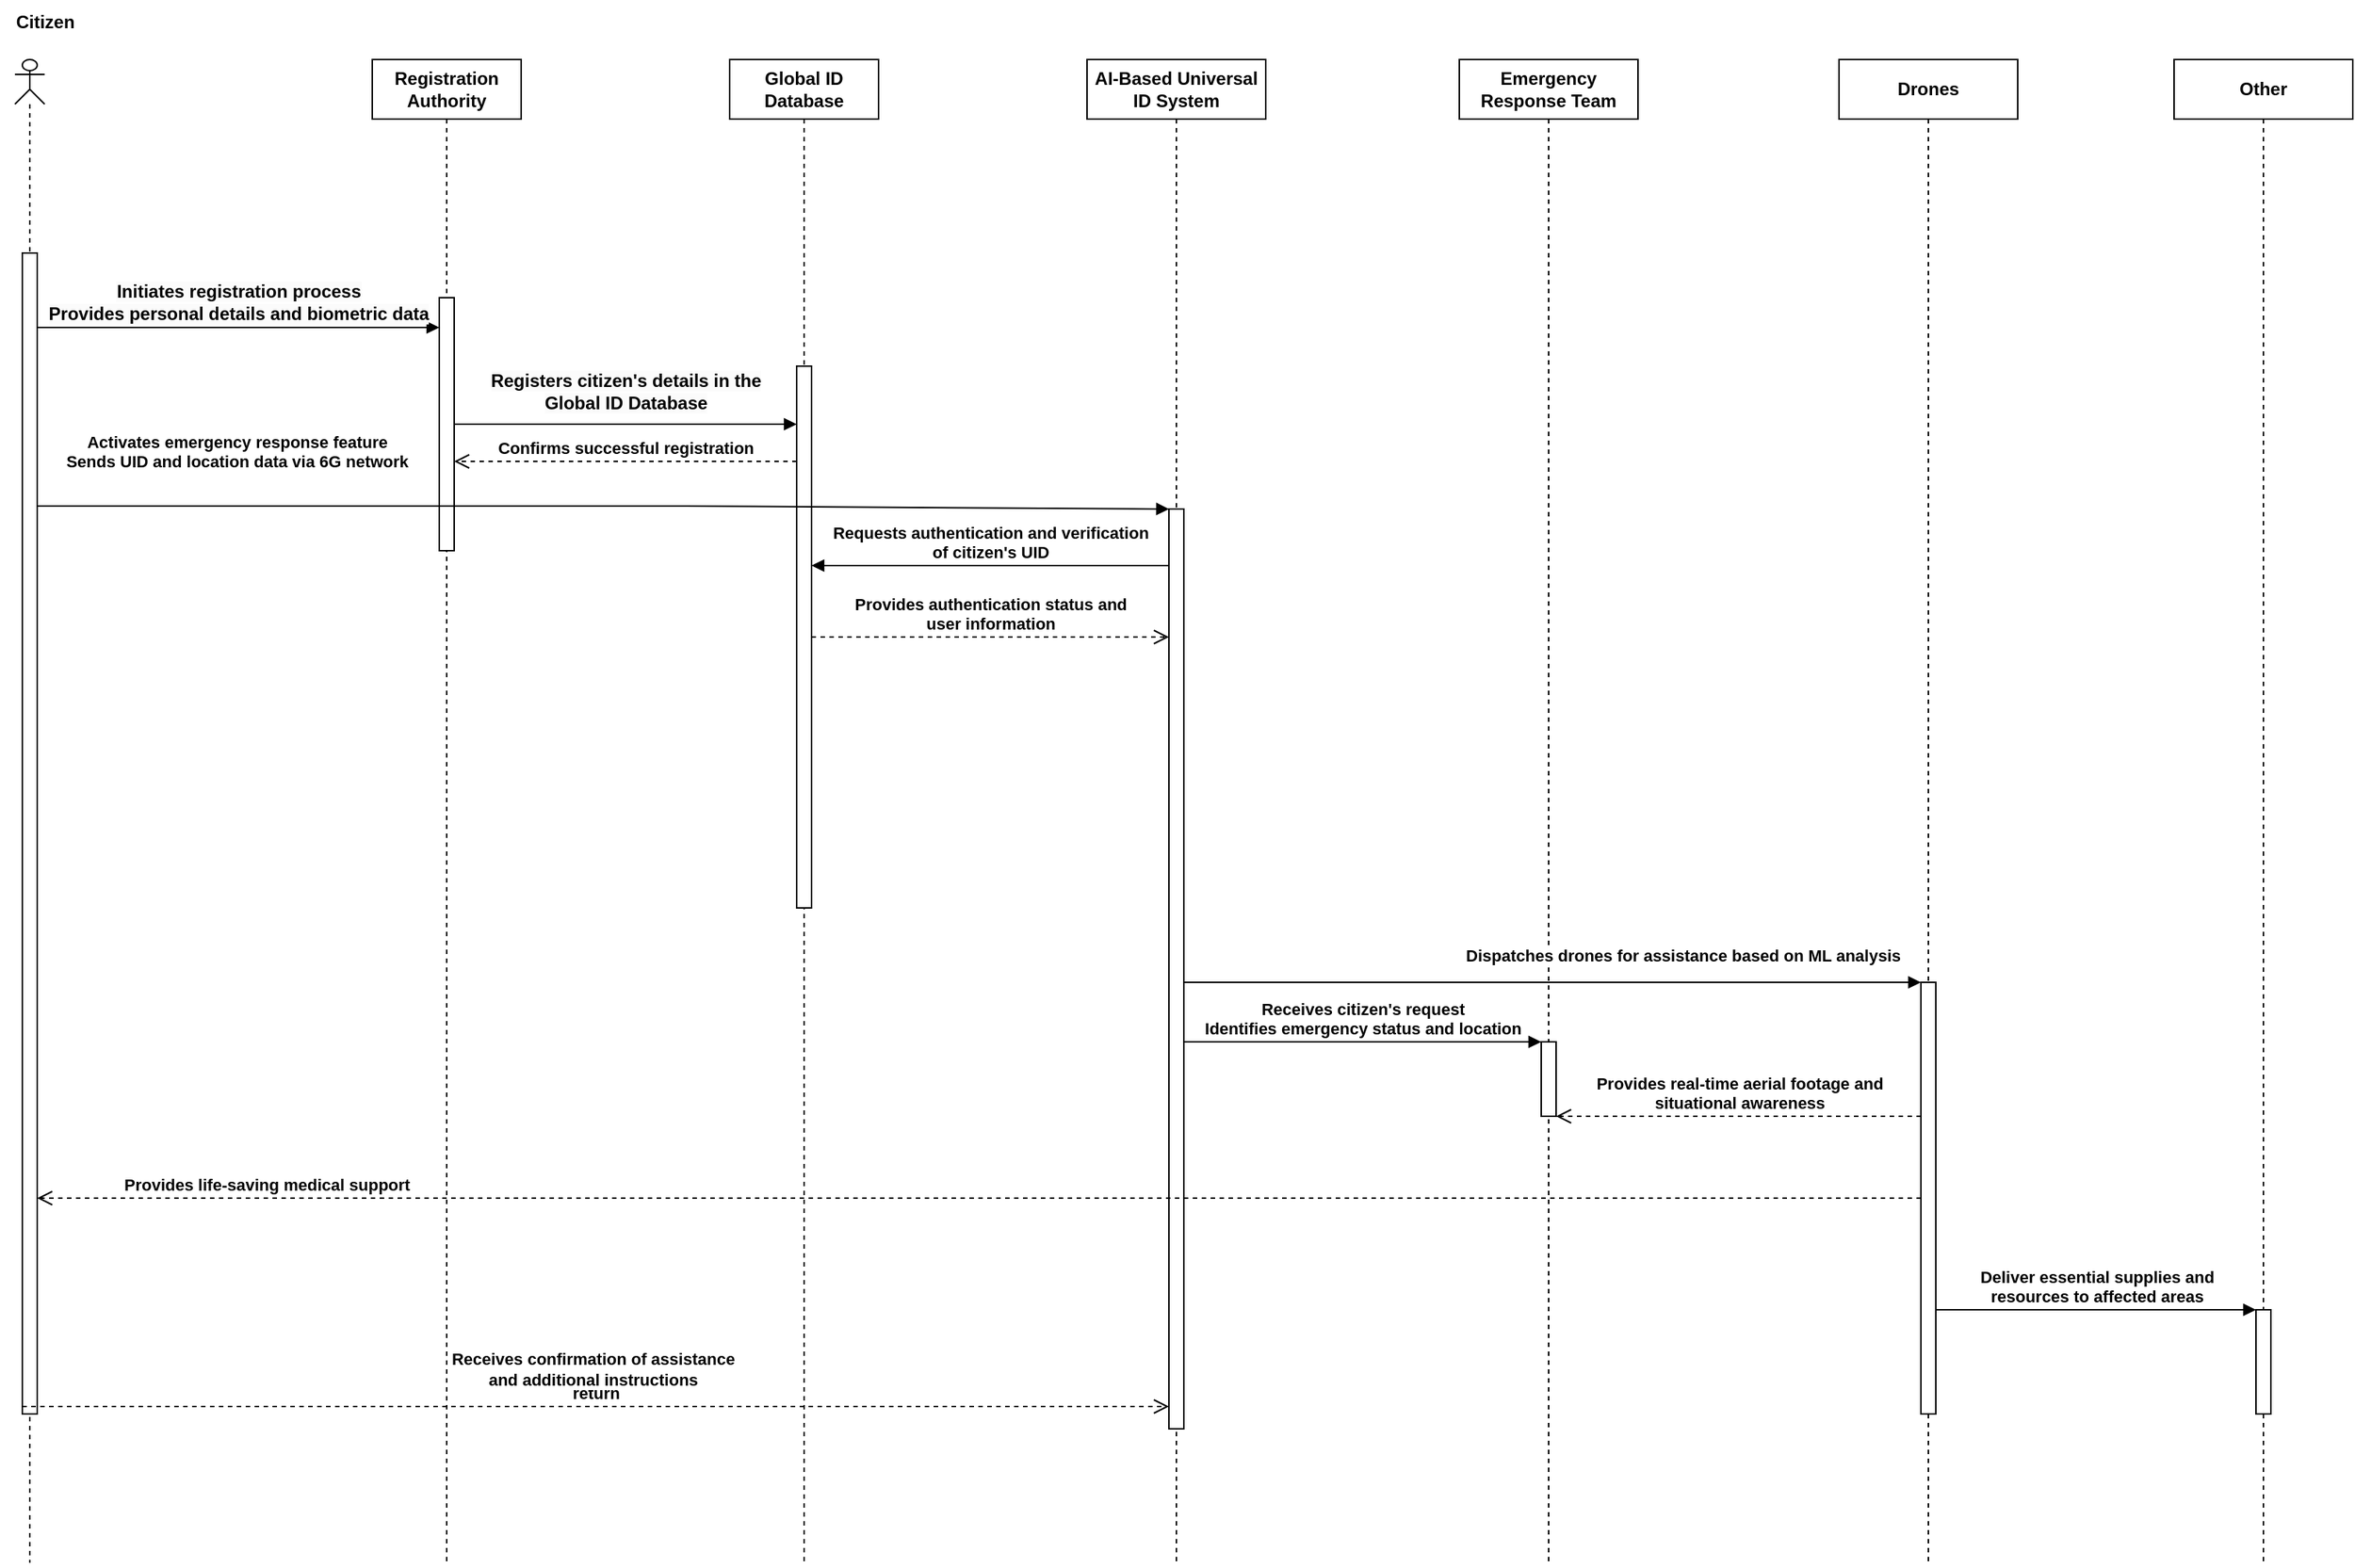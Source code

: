 <mxfile version="24.2.0" type="github">
  <diagram name="Page-1" id="QKDvNmiI1PhG7flJE1R0">
    <mxGraphModel dx="2082" dy="1356" grid="0" gridSize="12" guides="1" tooltips="1" connect="1" arrows="1" fold="1" page="1" pageScale="1" pageWidth="850" pageHeight="1100" background="none" math="0" shadow="0">
      <root>
        <mxCell id="0" />
        <mxCell id="1" parent="0" />
        <mxCell id="bTPni2AEoeqcdZ7u2Vhd-3" value="" style="shape=umlLifeline;perimeter=lifelinePerimeter;whiteSpace=wrap;html=1;container=1;dropTarget=0;collapsible=0;recursiveResize=0;outlineConnect=0;portConstraint=eastwest;newEdgeStyle={&quot;curved&quot;:0,&quot;rounded&quot;:0};participant=umlActor;size=30;fontStyle=1;fontFamily=Helvetica;" vertex="1" parent="1">
          <mxGeometry x="50" y="50" width="20" height="1010" as="geometry" />
        </mxCell>
        <mxCell id="bTPni2AEoeqcdZ7u2Vhd-5" value="" style="html=1;points=[[0,0,0,0,5],[0,1,0,0,-5],[1,0,0,0,5],[1,1,0,0,-5]];perimeter=orthogonalPerimeter;outlineConnect=0;targetShapes=umlLifeline;portConstraint=eastwest;newEdgeStyle={&quot;curved&quot;:0,&quot;rounded&quot;:0};fontStyle=1;fontFamily=Helvetica;" vertex="1" parent="bTPni2AEoeqcdZ7u2Vhd-3">
          <mxGeometry x="5" y="130" width="10" height="780" as="geometry" />
        </mxCell>
        <mxCell id="bTPni2AEoeqcdZ7u2Vhd-4" value="Citizen" style="text;html=1;align=center;verticalAlign=middle;resizable=0;points=[];autosize=1;strokeColor=none;fillColor=none;fontStyle=1;fontFamily=Helvetica;" vertex="1" parent="1">
          <mxGeometry x="40" y="10" width="60" height="30" as="geometry" />
        </mxCell>
        <mxCell id="bTPni2AEoeqcdZ7u2Vhd-6" value="Registration Authority" style="shape=umlLifeline;perimeter=lifelinePerimeter;whiteSpace=wrap;html=1;container=1;dropTarget=0;collapsible=0;recursiveResize=0;outlineConnect=0;portConstraint=eastwest;newEdgeStyle={&quot;curved&quot;:0,&quot;rounded&quot;:0};fontStyle=1;fontFamily=Helvetica;" vertex="1" parent="1">
          <mxGeometry x="290" y="50" width="100" height="1010" as="geometry" />
        </mxCell>
        <mxCell id="bTPni2AEoeqcdZ7u2Vhd-10" value="" style="html=1;points=[[0,0,0,0,5],[0,1,0,0,-5],[1,0,0,0,5],[1,1,0,0,-5]];perimeter=orthogonalPerimeter;outlineConnect=0;targetShapes=umlLifeline;portConstraint=eastwest;newEdgeStyle={&quot;curved&quot;:0,&quot;rounded&quot;:0};fontStyle=1;fontFamily=Helvetica;" vertex="1" parent="bTPni2AEoeqcdZ7u2Vhd-6">
          <mxGeometry x="45" y="160" width="10" height="170" as="geometry" />
        </mxCell>
        <mxCell id="bTPni2AEoeqcdZ7u2Vhd-7" value="Global ID Database" style="shape=umlLifeline;perimeter=lifelinePerimeter;whiteSpace=wrap;html=1;container=1;dropTarget=0;collapsible=0;recursiveResize=0;outlineConnect=0;portConstraint=eastwest;newEdgeStyle={&quot;curved&quot;:0,&quot;rounded&quot;:0};fontStyle=1;fontFamily=Helvetica;" vertex="1" parent="1">
          <mxGeometry x="530" y="50" width="100" height="1012" as="geometry" />
        </mxCell>
        <mxCell id="bTPni2AEoeqcdZ7u2Vhd-12" value="" style="html=1;points=[[0,0,0,0,5],[0,1,0,0,-5],[1,0,0,0,5],[1,1,0,0,-5]];perimeter=orthogonalPerimeter;outlineConnect=0;targetShapes=umlLifeline;portConstraint=eastwest;newEdgeStyle={&quot;curved&quot;:0,&quot;rounded&quot;:0};fontStyle=1;fontFamily=Helvetica;" vertex="1" parent="bTPni2AEoeqcdZ7u2Vhd-7">
          <mxGeometry x="45" y="206" width="10" height="364" as="geometry" />
        </mxCell>
        <mxCell id="bTPni2AEoeqcdZ7u2Vhd-21" value="Confirms successful registration" style="html=1;verticalAlign=bottom;endArrow=open;dashed=1;endSize=8;curved=0;rounded=0;fontStyle=1;fontFamily=Helvetica;" edge="1" parent="1" source="bTPni2AEoeqcdZ7u2Vhd-12" target="bTPni2AEoeqcdZ7u2Vhd-10">
          <mxGeometry relative="1" as="geometry">
            <mxPoint x="540" y="420" as="sourcePoint" />
            <mxPoint x="490" y="400" as="targetPoint" />
            <Array as="points">
              <mxPoint x="490" y="320" />
            </Array>
            <mxPoint as="offset" />
          </mxGeometry>
        </mxCell>
        <mxCell id="bTPni2AEoeqcdZ7u2Vhd-26" value="&lt;span style=&quot;font-size: 12px; background-color: rgb(251, 251, 251);&quot;&gt;Initiates registration process&lt;/span&gt;&lt;br style=&quot;font-size: 12px; background-color: rgb(251, 251, 251);&quot;&gt;&lt;span style=&quot;font-size: 12px; background-color: rgb(251, 251, 251);&quot;&gt;Provides personal details and biometric data&lt;/span&gt;" style="html=1;verticalAlign=bottom;endArrow=block;curved=0;rounded=0;fontStyle=1;fontFamily=Helvetica;" edge="1" parent="1" source="bTPni2AEoeqcdZ7u2Vhd-5" target="bTPni2AEoeqcdZ7u2Vhd-10">
          <mxGeometry width="80" relative="1" as="geometry">
            <mxPoint x="210" y="490" as="sourcePoint" />
            <mxPoint x="290" y="490" as="targetPoint" />
            <Array as="points">
              <mxPoint x="200" y="230" />
            </Array>
          </mxGeometry>
        </mxCell>
        <mxCell id="bTPni2AEoeqcdZ7u2Vhd-27" value="&lt;span style=&quot;font-size: 12px; background-color: rgb(251, 251, 251);&quot;&gt;Registers citizen&#39;s details in the&lt;/span&gt;&lt;br style=&quot;font-size: 12px; background-color: rgb(251, 251, 251);&quot;&gt;&lt;span style=&quot;font-size: 12px; background-color: rgb(251, 251, 251);&quot;&gt;Global ID Database&lt;/span&gt;" style="html=1;verticalAlign=bottom;endArrow=block;curved=0;rounded=0;fontStyle=1;fontFamily=Helvetica;" edge="1" parent="1" source="bTPni2AEoeqcdZ7u2Vhd-10" target="bTPni2AEoeqcdZ7u2Vhd-12">
          <mxGeometry y="5" width="80" relative="1" as="geometry">
            <mxPoint x="410" y="250" as="sourcePoint" />
            <mxPoint x="595" y="250" as="targetPoint" />
            <mxPoint as="offset" />
          </mxGeometry>
        </mxCell>
        <mxCell id="bTPni2AEoeqcdZ7u2Vhd-28" value="AI-Based Universal ID System" style="shape=umlLifeline;perimeter=lifelinePerimeter;whiteSpace=wrap;html=1;container=1;dropTarget=0;collapsible=0;recursiveResize=0;outlineConnect=0;portConstraint=eastwest;newEdgeStyle={&quot;curved&quot;:0,&quot;rounded&quot;:0};fontStyle=1;fontFamily=Helvetica;" vertex="1" parent="1">
          <mxGeometry x="770" y="50" width="120" height="1012" as="geometry" />
        </mxCell>
        <mxCell id="bTPni2AEoeqcdZ7u2Vhd-29" value="" style="html=1;points=[[0,0,0,0,5],[0,1,0,0,-5],[1,0,0,0,5],[1,1,0,0,-5]];perimeter=orthogonalPerimeter;outlineConnect=0;targetShapes=umlLifeline;portConstraint=eastwest;newEdgeStyle={&quot;curved&quot;:0,&quot;rounded&quot;:0};fontStyle=1;fontFamily=Helvetica;" vertex="1" parent="bTPni2AEoeqcdZ7u2Vhd-28">
          <mxGeometry x="55" y="302" width="10" height="618" as="geometry" />
        </mxCell>
        <mxCell id="bTPni2AEoeqcdZ7u2Vhd-30" value="Requests authentication and verification&lt;br&gt;of citizen&#39;s UID" style="html=1;verticalAlign=bottom;endArrow=block;curved=0;rounded=0;fontStyle=1;fontFamily=Helvetica;" edge="1" parent="1" source="bTPni2AEoeqcdZ7u2Vhd-29" target="bTPni2AEoeqcdZ7u2Vhd-12">
          <mxGeometry width="80" relative="1" as="geometry">
            <mxPoint x="710" y="355" as="sourcePoint" />
            <mxPoint x="760" y="410" as="targetPoint" />
            <Array as="points">
              <mxPoint x="720" y="390" />
            </Array>
          </mxGeometry>
        </mxCell>
        <mxCell id="bTPni2AEoeqcdZ7u2Vhd-31" value="Activates emergency response feature&lt;br&gt;Sends UID and location data via 6G network" style="html=1;verticalAlign=bottom;endArrow=block;curved=0;rounded=0;fontStyle=1;fontFamily=Helvetica;" edge="1" parent="1" source="bTPni2AEoeqcdZ7u2Vhd-5" target="bTPni2AEoeqcdZ7u2Vhd-29">
          <mxGeometry x="-0.647" y="21" width="80" relative="1" as="geometry">
            <mxPoint x="110" y="360" as="sourcePoint" />
            <mxPoint x="190" y="360" as="targetPoint" />
            <Array as="points">
              <mxPoint x="500" y="350" />
            </Array>
            <mxPoint as="offset" />
          </mxGeometry>
        </mxCell>
        <mxCell id="bTPni2AEoeqcdZ7u2Vhd-32" value="Provides authentication status and&lt;br&gt;user information" style="html=1;verticalAlign=bottom;endArrow=open;dashed=1;endSize=8;curved=0;rounded=0;fontStyle=1;fontFamily=Helvetica;" edge="1" parent="1" source="bTPni2AEoeqcdZ7u2Vhd-12" target="bTPni2AEoeqcdZ7u2Vhd-29">
          <mxGeometry relative="1" as="geometry">
            <mxPoint x="645" y="440" as="sourcePoint" />
            <mxPoint x="905" y="440" as="targetPoint" />
          </mxGeometry>
        </mxCell>
        <mxCell id="bTPni2AEoeqcdZ7u2Vhd-33" value="Emergency Response Team" style="shape=umlLifeline;perimeter=lifelinePerimeter;whiteSpace=wrap;html=1;container=1;dropTarget=0;collapsible=0;recursiveResize=0;outlineConnect=0;portConstraint=eastwest;newEdgeStyle={&quot;curved&quot;:0,&quot;rounded&quot;:0};fontStyle=1;fontFamily=Helvetica;" vertex="1" parent="1">
          <mxGeometry x="1020" y="50" width="120" height="1012" as="geometry" />
        </mxCell>
        <mxCell id="bTPni2AEoeqcdZ7u2Vhd-34" value="" style="html=1;points=[[0,0,0,0,5],[0,1,0,0,-5],[1,0,0,0,5],[1,1,0,0,-5]];perimeter=orthogonalPerimeter;outlineConnect=0;targetShapes=umlLifeline;portConstraint=eastwest;newEdgeStyle={&quot;curved&quot;:0,&quot;rounded&quot;:0};fontStyle=1;fontFamily=Helvetica;" vertex="1" parent="bTPni2AEoeqcdZ7u2Vhd-33">
          <mxGeometry x="55" y="660" width="10" height="50" as="geometry" />
        </mxCell>
        <mxCell id="bTPni2AEoeqcdZ7u2Vhd-35" value="Receives citizen&#39;s request&lt;br&gt;Identifies emergency status and location" style="html=1;verticalAlign=bottom;endArrow=block;curved=0;rounded=0;fontStyle=1;fontFamily=Helvetica;" edge="1" parent="1" source="bTPni2AEoeqcdZ7u2Vhd-29" target="bTPni2AEoeqcdZ7u2Vhd-34">
          <mxGeometry width="80" relative="1" as="geometry">
            <mxPoint x="980" y="510" as="sourcePoint" />
            <mxPoint x="1060" y="510" as="targetPoint" />
          </mxGeometry>
        </mxCell>
        <mxCell id="bTPni2AEoeqcdZ7u2Vhd-37" value="Drones" style="shape=umlLifeline;perimeter=lifelinePerimeter;whiteSpace=wrap;html=1;container=1;dropTarget=0;collapsible=0;recursiveResize=0;outlineConnect=0;portConstraint=eastwest;newEdgeStyle={&quot;curved&quot;:0,&quot;rounded&quot;:0};fontStyle=1;fontFamily=Helvetica;" vertex="1" parent="1">
          <mxGeometry x="1275" y="50" width="120" height="1012" as="geometry" />
        </mxCell>
        <mxCell id="bTPni2AEoeqcdZ7u2Vhd-38" value="" style="html=1;points=[[0,0,0,0,5],[0,1,0,0,-5],[1,0,0,0,5],[1,1,0,0,-5]];perimeter=orthogonalPerimeter;outlineConnect=0;targetShapes=umlLifeline;portConstraint=eastwest;newEdgeStyle={&quot;curved&quot;:0,&quot;rounded&quot;:0};fontStyle=1;fontFamily=Helvetica;" vertex="1" parent="bTPni2AEoeqcdZ7u2Vhd-37">
          <mxGeometry x="55" y="620" width="10" height="290" as="geometry" />
        </mxCell>
        <mxCell id="bTPni2AEoeqcdZ7u2Vhd-39" value="Dispatches drones for assistance based on ML analysis" style="html=1;verticalAlign=bottom;endArrow=block;curved=0;rounded=0;fontStyle=1;fontFamily=Helvetica;" edge="1" parent="1" source="bTPni2AEoeqcdZ7u2Vhd-29" target="bTPni2AEoeqcdZ7u2Vhd-38">
          <mxGeometry x="0.353" y="9" width="80" relative="1" as="geometry">
            <mxPoint x="860" y="580" as="sourcePoint" />
            <mxPoint x="1430" y="580" as="targetPoint" />
            <mxPoint as="offset" />
          </mxGeometry>
        </mxCell>
        <mxCell id="bTPni2AEoeqcdZ7u2Vhd-40" value="Other" style="shape=umlLifeline;perimeter=lifelinePerimeter;whiteSpace=wrap;html=1;container=1;dropTarget=0;collapsible=0;recursiveResize=0;outlineConnect=0;portConstraint=eastwest;newEdgeStyle={&quot;curved&quot;:0,&quot;rounded&quot;:0};fontStyle=1;fontFamily=Helvetica;" vertex="1" parent="1">
          <mxGeometry x="1500" y="50" width="120" height="1012" as="geometry" />
        </mxCell>
        <mxCell id="bTPni2AEoeqcdZ7u2Vhd-41" value="" style="html=1;points=[[0,0,0,0,5],[0,1,0,0,-5],[1,0,0,0,5],[1,1,0,0,-5]];perimeter=orthogonalPerimeter;outlineConnect=0;targetShapes=umlLifeline;portConstraint=eastwest;newEdgeStyle={&quot;curved&quot;:0,&quot;rounded&quot;:0};fontStyle=1;fontFamily=Helvetica;" vertex="1" parent="bTPni2AEoeqcdZ7u2Vhd-40">
          <mxGeometry x="55" y="840" width="10" height="70" as="geometry" />
        </mxCell>
        <mxCell id="bTPni2AEoeqcdZ7u2Vhd-42" value="Deliver essential supplies and&lt;br&gt;resources to affected areas" style="html=1;verticalAlign=bottom;endArrow=block;curved=0;rounded=0;fontStyle=1;fontFamily=Helvetica;" edge="1" parent="1" source="bTPni2AEoeqcdZ7u2Vhd-38" target="bTPni2AEoeqcdZ7u2Vhd-41">
          <mxGeometry width="80" relative="1" as="geometry">
            <mxPoint x="1550" y="900" as="sourcePoint" />
            <mxPoint x="1630" y="900" as="targetPoint" />
            <mxPoint as="offset" />
          </mxGeometry>
        </mxCell>
        <mxCell id="bTPni2AEoeqcdZ7u2Vhd-43" value="Provides real-time aerial footage and&lt;br&gt;situational awareness" style="html=1;verticalAlign=bottom;endArrow=open;dashed=1;endSize=8;curved=0;rounded=0;fontStyle=1;fontFamily=Helvetica;" edge="1" parent="1" source="bTPni2AEoeqcdZ7u2Vhd-38" target="bTPni2AEoeqcdZ7u2Vhd-34">
          <mxGeometry relative="1" as="geometry">
            <mxPoint x="1430" y="790" as="sourcePoint" />
            <mxPoint x="1350" y="790" as="targetPoint" />
          </mxGeometry>
        </mxCell>
        <mxCell id="bTPni2AEoeqcdZ7u2Vhd-44" value="Provides life-saving medical support" style="html=1;verticalAlign=bottom;endArrow=open;dashed=1;endSize=8;curved=0;rounded=0;fontStyle=1;fontFamily=Helvetica;" edge="1" parent="1" source="bTPni2AEoeqcdZ7u2Vhd-38" target="bTPni2AEoeqcdZ7u2Vhd-5">
          <mxGeometry x="0.757" relative="1" as="geometry">
            <mxPoint x="1470" y="740" as="sourcePoint" />
            <mxPoint x="130" y="780" as="targetPoint" />
            <mxPoint as="offset" />
          </mxGeometry>
        </mxCell>
        <mxCell id="bTPni2AEoeqcdZ7u2Vhd-46" value="return" style="html=1;verticalAlign=bottom;endArrow=open;dashed=1;endSize=8;curved=0;rounded=0;exitX=0;exitY=1;exitDx=0;exitDy=-5;exitPerimeter=0;fontStyle=1;fontFamily=Helvetica;" edge="1" parent="1" source="bTPni2AEoeqcdZ7u2Vhd-5" target="bTPni2AEoeqcdZ7u2Vhd-29">
          <mxGeometry relative="1" as="geometry">
            <mxPoint x="140" y="910" as="sourcePoint" />
            <mxPoint x="770" y="910" as="targetPoint" />
          </mxGeometry>
        </mxCell>
        <mxCell id="bTPni2AEoeqcdZ7u2Vhd-47" value="Receives confirmation of assistance&lt;br&gt;and additional instructions" style="edgeLabel;html=1;align=center;verticalAlign=middle;resizable=0;points=[];fontStyle=1;fontFamily=Helvetica;" vertex="1" connectable="0" parent="bTPni2AEoeqcdZ7u2Vhd-46">
          <mxGeometry x="-0.004" y="25" relative="1" as="geometry">
            <mxPoint x="-1" as="offset" />
          </mxGeometry>
        </mxCell>
      </root>
    </mxGraphModel>
  </diagram>
</mxfile>

